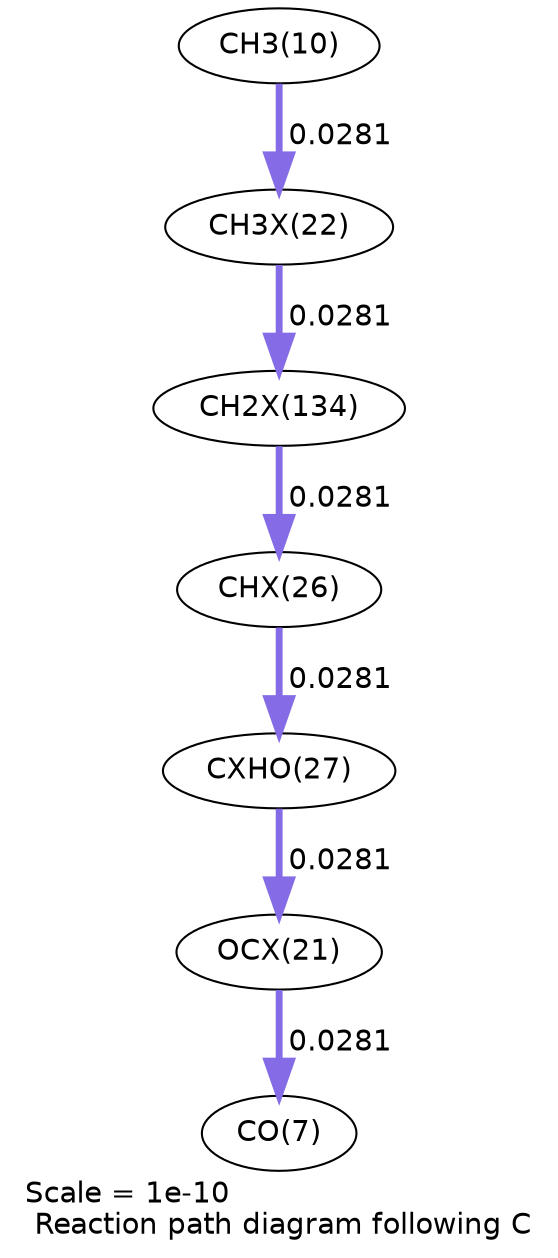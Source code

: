 digraph reaction_paths {
center=1;
s12 -> s35[fontname="Helvetica", penwidth=3.3, arrowsize=1.65, color="0.7, 0.528, 0.9"
, label=" 0.0281"];
s35 -> s48[fontname="Helvetica", penwidth=3.3, arrowsize=1.65, color="0.7, 0.528, 0.9"
, label=" 0.0281"];
s48 -> s38[fontname="Helvetica", penwidth=3.3, arrowsize=1.65, color="0.7, 0.528, 0.9"
, label=" 0.0281"];
s38 -> s39[fontname="Helvetica", penwidth=3.3, arrowsize=1.65, color="0.7, 0.528, 0.9"
, label=" 0.0281"];
s39 -> s34[fontname="Helvetica", penwidth=3.3, arrowsize=1.65, color="0.7, 0.528, 0.9"
, label=" 0.0281"];
s34 -> s9[fontname="Helvetica", penwidth=3.3, arrowsize=1.65, color="0.7, 0.528, 0.9"
, label=" 0.0281"];
s9 [ fontname="Helvetica", label="CO(7)"];
s12 [ fontname="Helvetica", label="CH3(10)"];
s34 [ fontname="Helvetica", label="OCX(21)"];
s35 [ fontname="Helvetica", label="CH3X(22)"];
s38 [ fontname="Helvetica", label="CHX(26)"];
s39 [ fontname="Helvetica", label="CXHO(27)"];
s48 [ fontname="Helvetica", label="CH2X(134)"];
 label = "Scale = 1e-10\l Reaction path diagram following C";
 fontname = "Helvetica";
}
